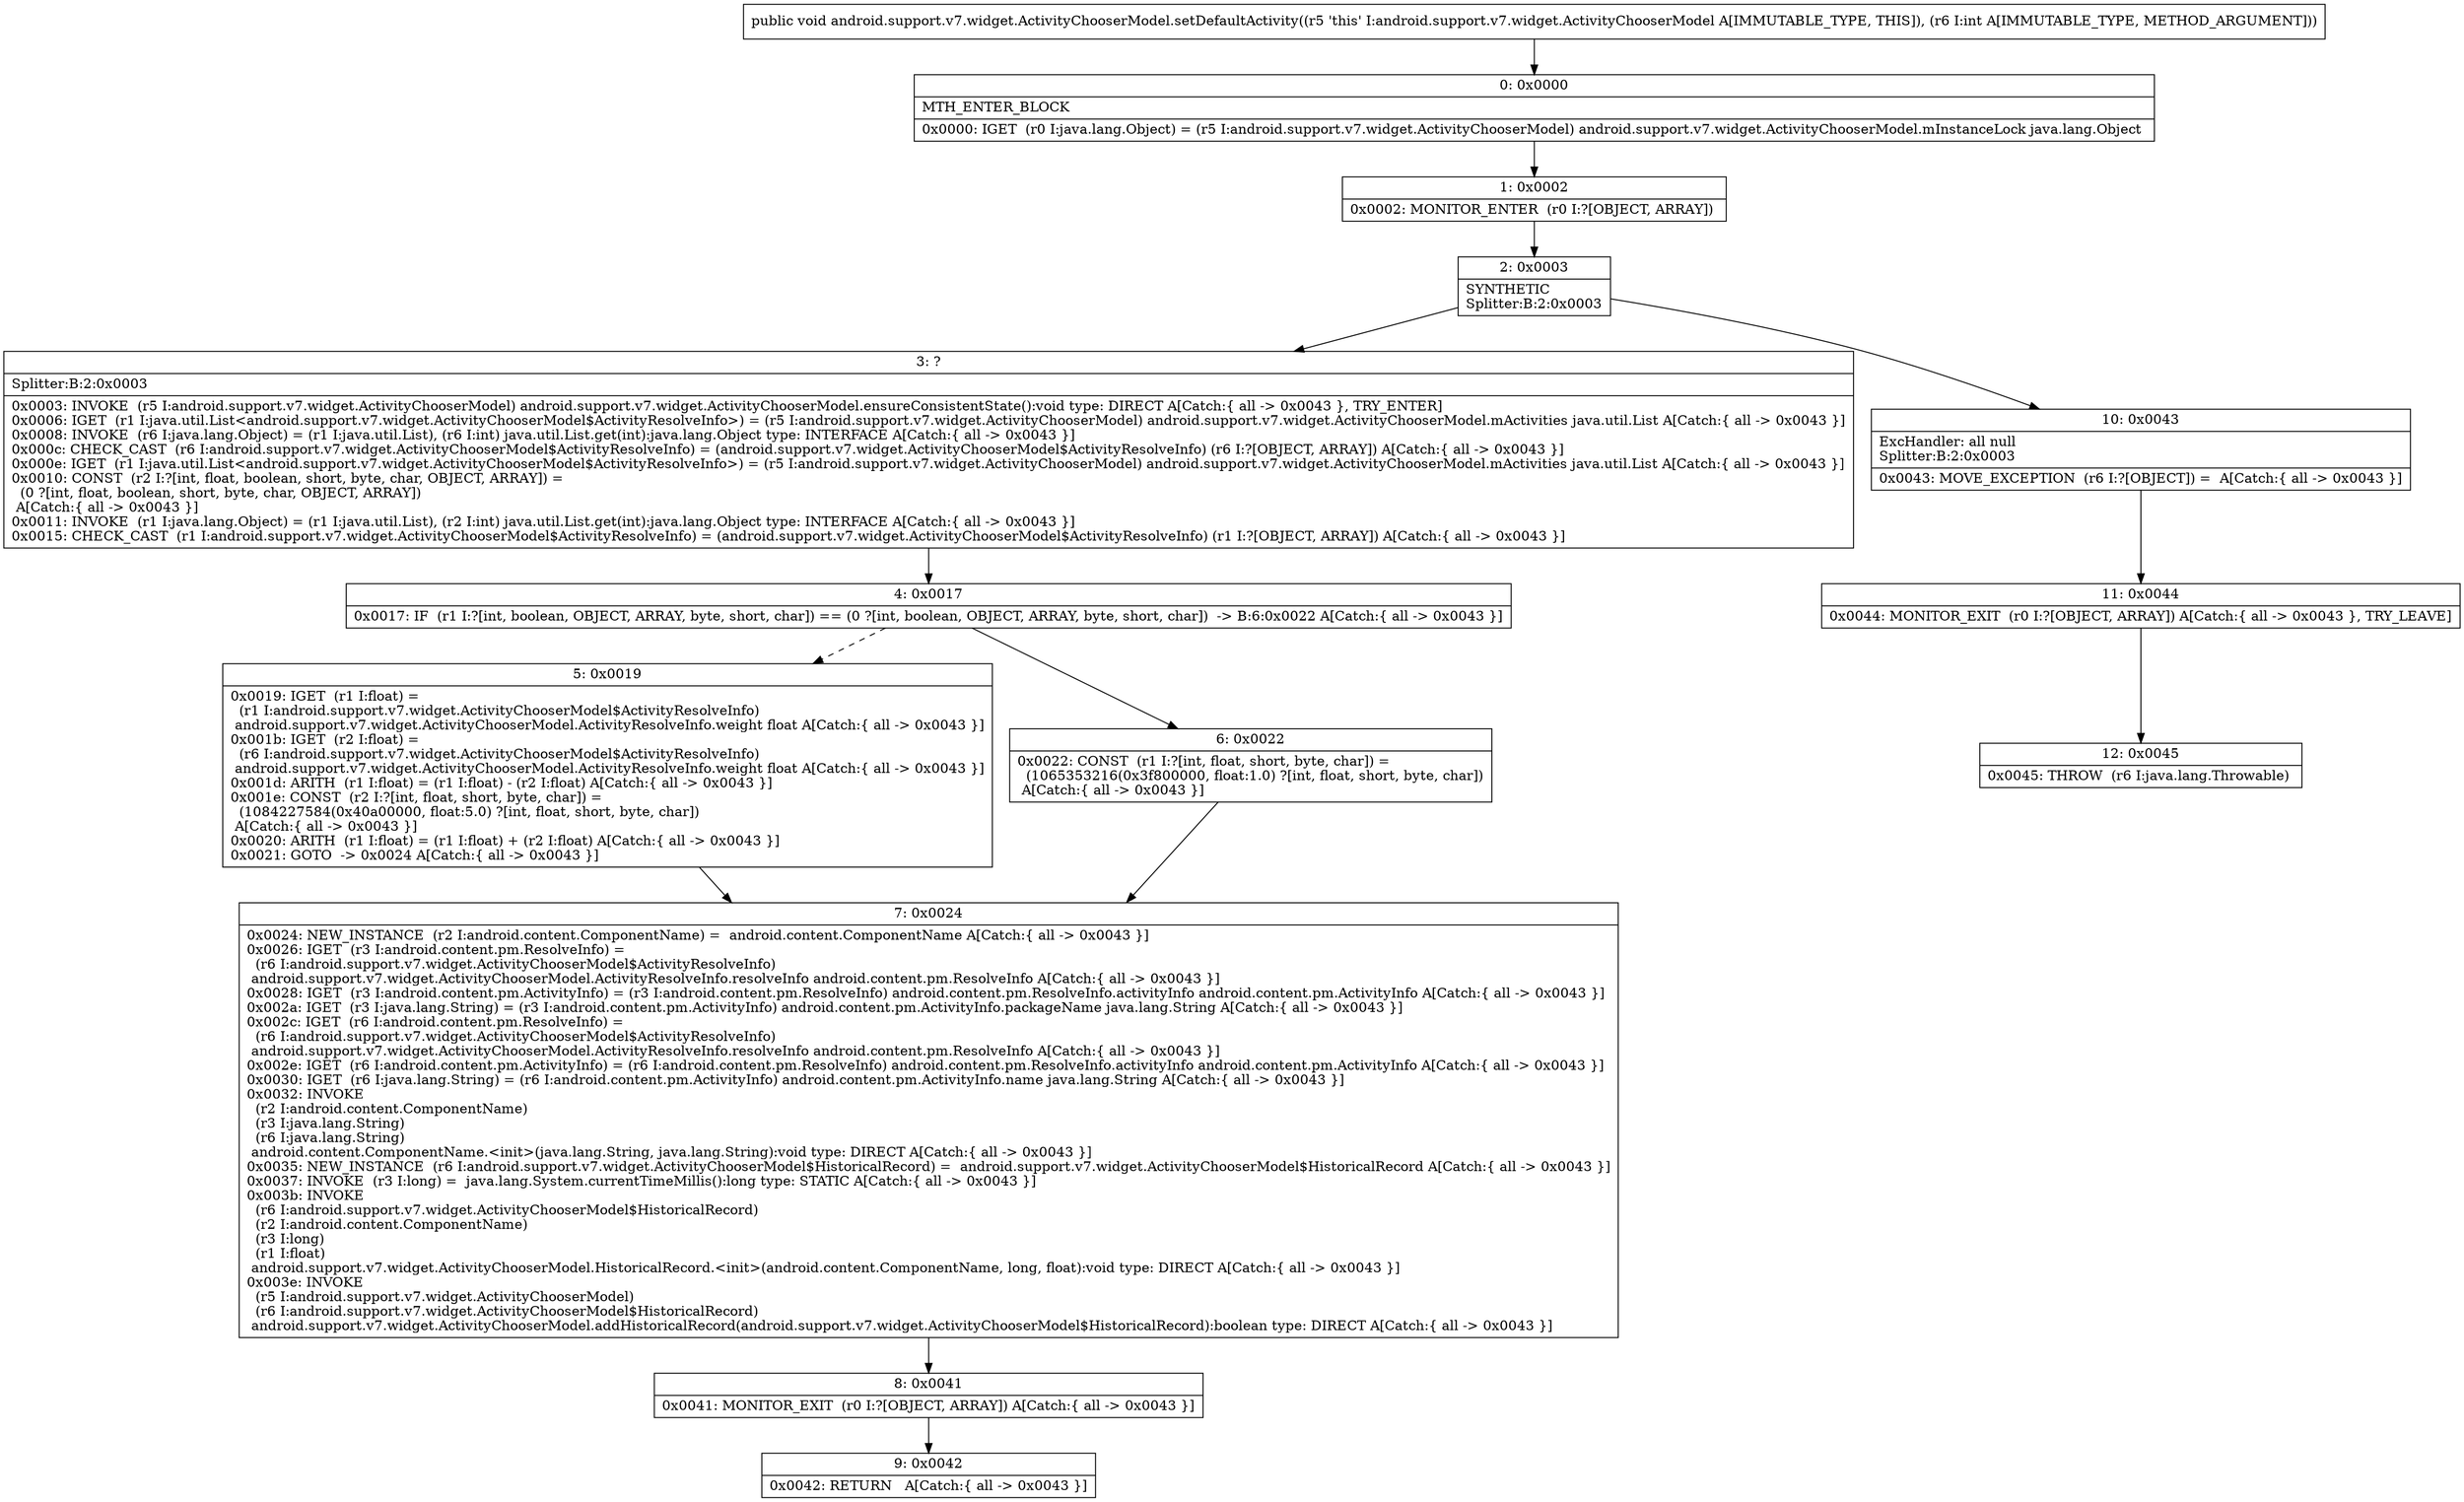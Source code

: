digraph "CFG forandroid.support.v7.widget.ActivityChooserModel.setDefaultActivity(I)V" {
Node_0 [shape=record,label="{0\:\ 0x0000|MTH_ENTER_BLOCK\l|0x0000: IGET  (r0 I:java.lang.Object) = (r5 I:android.support.v7.widget.ActivityChooserModel) android.support.v7.widget.ActivityChooserModel.mInstanceLock java.lang.Object \l}"];
Node_1 [shape=record,label="{1\:\ 0x0002|0x0002: MONITOR_ENTER  (r0 I:?[OBJECT, ARRAY]) \l}"];
Node_2 [shape=record,label="{2\:\ 0x0003|SYNTHETIC\lSplitter:B:2:0x0003\l}"];
Node_3 [shape=record,label="{3\:\ ?|Splitter:B:2:0x0003\l|0x0003: INVOKE  (r5 I:android.support.v7.widget.ActivityChooserModel) android.support.v7.widget.ActivityChooserModel.ensureConsistentState():void type: DIRECT A[Catch:\{ all \-\> 0x0043 \}, TRY_ENTER]\l0x0006: IGET  (r1 I:java.util.List\<android.support.v7.widget.ActivityChooserModel$ActivityResolveInfo\>) = (r5 I:android.support.v7.widget.ActivityChooserModel) android.support.v7.widget.ActivityChooserModel.mActivities java.util.List A[Catch:\{ all \-\> 0x0043 \}]\l0x0008: INVOKE  (r6 I:java.lang.Object) = (r1 I:java.util.List), (r6 I:int) java.util.List.get(int):java.lang.Object type: INTERFACE A[Catch:\{ all \-\> 0x0043 \}]\l0x000c: CHECK_CAST  (r6 I:android.support.v7.widget.ActivityChooserModel$ActivityResolveInfo) = (android.support.v7.widget.ActivityChooserModel$ActivityResolveInfo) (r6 I:?[OBJECT, ARRAY]) A[Catch:\{ all \-\> 0x0043 \}]\l0x000e: IGET  (r1 I:java.util.List\<android.support.v7.widget.ActivityChooserModel$ActivityResolveInfo\>) = (r5 I:android.support.v7.widget.ActivityChooserModel) android.support.v7.widget.ActivityChooserModel.mActivities java.util.List A[Catch:\{ all \-\> 0x0043 \}]\l0x0010: CONST  (r2 I:?[int, float, boolean, short, byte, char, OBJECT, ARRAY]) = \l  (0 ?[int, float, boolean, short, byte, char, OBJECT, ARRAY])\l A[Catch:\{ all \-\> 0x0043 \}]\l0x0011: INVOKE  (r1 I:java.lang.Object) = (r1 I:java.util.List), (r2 I:int) java.util.List.get(int):java.lang.Object type: INTERFACE A[Catch:\{ all \-\> 0x0043 \}]\l0x0015: CHECK_CAST  (r1 I:android.support.v7.widget.ActivityChooserModel$ActivityResolveInfo) = (android.support.v7.widget.ActivityChooserModel$ActivityResolveInfo) (r1 I:?[OBJECT, ARRAY]) A[Catch:\{ all \-\> 0x0043 \}]\l}"];
Node_4 [shape=record,label="{4\:\ 0x0017|0x0017: IF  (r1 I:?[int, boolean, OBJECT, ARRAY, byte, short, char]) == (0 ?[int, boolean, OBJECT, ARRAY, byte, short, char])  \-\> B:6:0x0022 A[Catch:\{ all \-\> 0x0043 \}]\l}"];
Node_5 [shape=record,label="{5\:\ 0x0019|0x0019: IGET  (r1 I:float) = \l  (r1 I:android.support.v7.widget.ActivityChooserModel$ActivityResolveInfo)\l android.support.v7.widget.ActivityChooserModel.ActivityResolveInfo.weight float A[Catch:\{ all \-\> 0x0043 \}]\l0x001b: IGET  (r2 I:float) = \l  (r6 I:android.support.v7.widget.ActivityChooserModel$ActivityResolveInfo)\l android.support.v7.widget.ActivityChooserModel.ActivityResolveInfo.weight float A[Catch:\{ all \-\> 0x0043 \}]\l0x001d: ARITH  (r1 I:float) = (r1 I:float) \- (r2 I:float) A[Catch:\{ all \-\> 0x0043 \}]\l0x001e: CONST  (r2 I:?[int, float, short, byte, char]) = \l  (1084227584(0x40a00000, float:5.0) ?[int, float, short, byte, char])\l A[Catch:\{ all \-\> 0x0043 \}]\l0x0020: ARITH  (r1 I:float) = (r1 I:float) + (r2 I:float) A[Catch:\{ all \-\> 0x0043 \}]\l0x0021: GOTO  \-\> 0x0024 A[Catch:\{ all \-\> 0x0043 \}]\l}"];
Node_6 [shape=record,label="{6\:\ 0x0022|0x0022: CONST  (r1 I:?[int, float, short, byte, char]) = \l  (1065353216(0x3f800000, float:1.0) ?[int, float, short, byte, char])\l A[Catch:\{ all \-\> 0x0043 \}]\l}"];
Node_7 [shape=record,label="{7\:\ 0x0024|0x0024: NEW_INSTANCE  (r2 I:android.content.ComponentName) =  android.content.ComponentName A[Catch:\{ all \-\> 0x0043 \}]\l0x0026: IGET  (r3 I:android.content.pm.ResolveInfo) = \l  (r6 I:android.support.v7.widget.ActivityChooserModel$ActivityResolveInfo)\l android.support.v7.widget.ActivityChooserModel.ActivityResolveInfo.resolveInfo android.content.pm.ResolveInfo A[Catch:\{ all \-\> 0x0043 \}]\l0x0028: IGET  (r3 I:android.content.pm.ActivityInfo) = (r3 I:android.content.pm.ResolveInfo) android.content.pm.ResolveInfo.activityInfo android.content.pm.ActivityInfo A[Catch:\{ all \-\> 0x0043 \}]\l0x002a: IGET  (r3 I:java.lang.String) = (r3 I:android.content.pm.ActivityInfo) android.content.pm.ActivityInfo.packageName java.lang.String A[Catch:\{ all \-\> 0x0043 \}]\l0x002c: IGET  (r6 I:android.content.pm.ResolveInfo) = \l  (r6 I:android.support.v7.widget.ActivityChooserModel$ActivityResolveInfo)\l android.support.v7.widget.ActivityChooserModel.ActivityResolveInfo.resolveInfo android.content.pm.ResolveInfo A[Catch:\{ all \-\> 0x0043 \}]\l0x002e: IGET  (r6 I:android.content.pm.ActivityInfo) = (r6 I:android.content.pm.ResolveInfo) android.content.pm.ResolveInfo.activityInfo android.content.pm.ActivityInfo A[Catch:\{ all \-\> 0x0043 \}]\l0x0030: IGET  (r6 I:java.lang.String) = (r6 I:android.content.pm.ActivityInfo) android.content.pm.ActivityInfo.name java.lang.String A[Catch:\{ all \-\> 0x0043 \}]\l0x0032: INVOKE  \l  (r2 I:android.content.ComponentName)\l  (r3 I:java.lang.String)\l  (r6 I:java.lang.String)\l android.content.ComponentName.\<init\>(java.lang.String, java.lang.String):void type: DIRECT A[Catch:\{ all \-\> 0x0043 \}]\l0x0035: NEW_INSTANCE  (r6 I:android.support.v7.widget.ActivityChooserModel$HistoricalRecord) =  android.support.v7.widget.ActivityChooserModel$HistoricalRecord A[Catch:\{ all \-\> 0x0043 \}]\l0x0037: INVOKE  (r3 I:long) =  java.lang.System.currentTimeMillis():long type: STATIC A[Catch:\{ all \-\> 0x0043 \}]\l0x003b: INVOKE  \l  (r6 I:android.support.v7.widget.ActivityChooserModel$HistoricalRecord)\l  (r2 I:android.content.ComponentName)\l  (r3 I:long)\l  (r1 I:float)\l android.support.v7.widget.ActivityChooserModel.HistoricalRecord.\<init\>(android.content.ComponentName, long, float):void type: DIRECT A[Catch:\{ all \-\> 0x0043 \}]\l0x003e: INVOKE  \l  (r5 I:android.support.v7.widget.ActivityChooserModel)\l  (r6 I:android.support.v7.widget.ActivityChooserModel$HistoricalRecord)\l android.support.v7.widget.ActivityChooserModel.addHistoricalRecord(android.support.v7.widget.ActivityChooserModel$HistoricalRecord):boolean type: DIRECT A[Catch:\{ all \-\> 0x0043 \}]\l}"];
Node_8 [shape=record,label="{8\:\ 0x0041|0x0041: MONITOR_EXIT  (r0 I:?[OBJECT, ARRAY]) A[Catch:\{ all \-\> 0x0043 \}]\l}"];
Node_9 [shape=record,label="{9\:\ 0x0042|0x0042: RETURN   A[Catch:\{ all \-\> 0x0043 \}]\l}"];
Node_10 [shape=record,label="{10\:\ 0x0043|ExcHandler: all null\lSplitter:B:2:0x0003\l|0x0043: MOVE_EXCEPTION  (r6 I:?[OBJECT]) =  A[Catch:\{ all \-\> 0x0043 \}]\l}"];
Node_11 [shape=record,label="{11\:\ 0x0044|0x0044: MONITOR_EXIT  (r0 I:?[OBJECT, ARRAY]) A[Catch:\{ all \-\> 0x0043 \}, TRY_LEAVE]\l}"];
Node_12 [shape=record,label="{12\:\ 0x0045|0x0045: THROW  (r6 I:java.lang.Throwable) \l}"];
MethodNode[shape=record,label="{public void android.support.v7.widget.ActivityChooserModel.setDefaultActivity((r5 'this' I:android.support.v7.widget.ActivityChooserModel A[IMMUTABLE_TYPE, THIS]), (r6 I:int A[IMMUTABLE_TYPE, METHOD_ARGUMENT])) }"];
MethodNode -> Node_0;
Node_0 -> Node_1;
Node_1 -> Node_2;
Node_2 -> Node_3;
Node_2 -> Node_10;
Node_3 -> Node_4;
Node_4 -> Node_5[style=dashed];
Node_4 -> Node_6;
Node_5 -> Node_7;
Node_6 -> Node_7;
Node_7 -> Node_8;
Node_8 -> Node_9;
Node_10 -> Node_11;
Node_11 -> Node_12;
}

